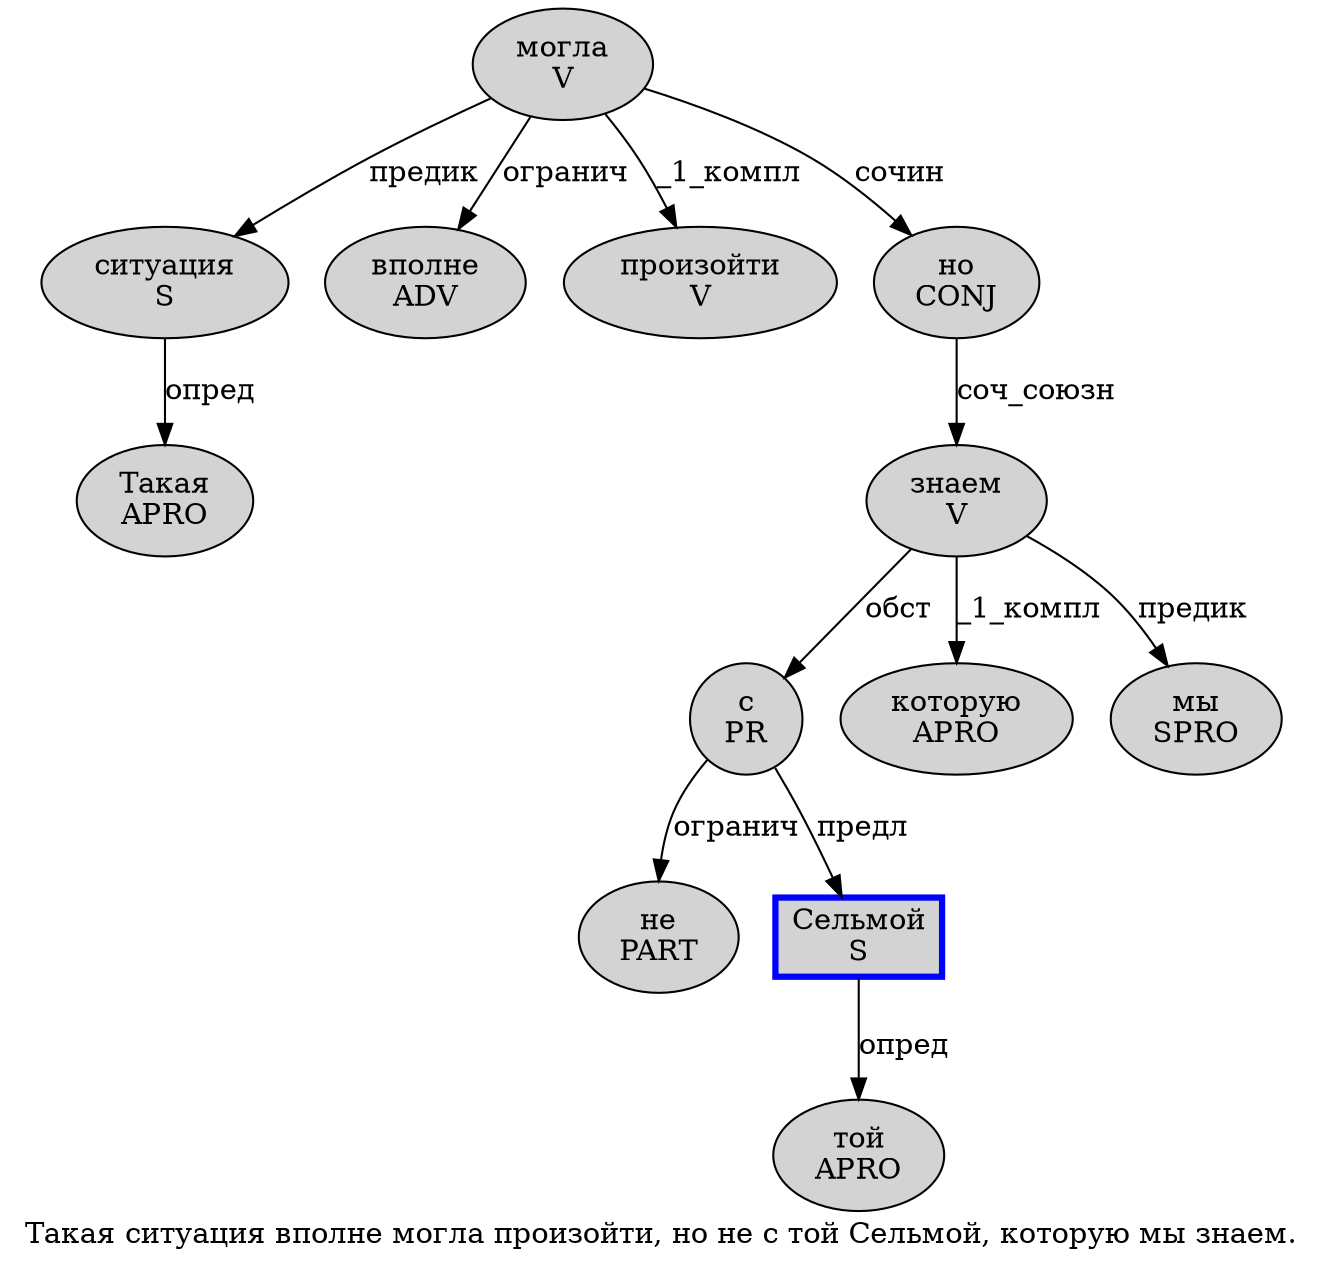 digraph SENTENCE_2350 {
	graph [label="Такая ситуация вполне могла произойти, но не с той Сельмой, которую мы знаем."]
	node [style=filled]
		0 [label="Такая
APRO" color="" fillcolor=lightgray penwidth=1 shape=ellipse]
		1 [label="ситуация
S" color="" fillcolor=lightgray penwidth=1 shape=ellipse]
		2 [label="вполне
ADV" color="" fillcolor=lightgray penwidth=1 shape=ellipse]
		3 [label="могла
V" color="" fillcolor=lightgray penwidth=1 shape=ellipse]
		4 [label="произойти
V" color="" fillcolor=lightgray penwidth=1 shape=ellipse]
		6 [label="но
CONJ" color="" fillcolor=lightgray penwidth=1 shape=ellipse]
		7 [label="не
PART" color="" fillcolor=lightgray penwidth=1 shape=ellipse]
		8 [label="с
PR" color="" fillcolor=lightgray penwidth=1 shape=ellipse]
		9 [label="той
APRO" color="" fillcolor=lightgray penwidth=1 shape=ellipse]
		10 [label="Сельмой
S" color=blue fillcolor=lightgray penwidth=3 shape=box]
		12 [label="которую
APRO" color="" fillcolor=lightgray penwidth=1 shape=ellipse]
		13 [label="мы
SPRO" color="" fillcolor=lightgray penwidth=1 shape=ellipse]
		14 [label="знаем
V" color="" fillcolor=lightgray penwidth=1 shape=ellipse]
			10 -> 9 [label="опред"]
			3 -> 1 [label="предик"]
			3 -> 2 [label="огранич"]
			3 -> 4 [label="_1_компл"]
			3 -> 6 [label="сочин"]
			8 -> 7 [label="огранич"]
			8 -> 10 [label="предл"]
			1 -> 0 [label="опред"]
			6 -> 14 [label="соч_союзн"]
			14 -> 8 [label="обст"]
			14 -> 12 [label="_1_компл"]
			14 -> 13 [label="предик"]
}